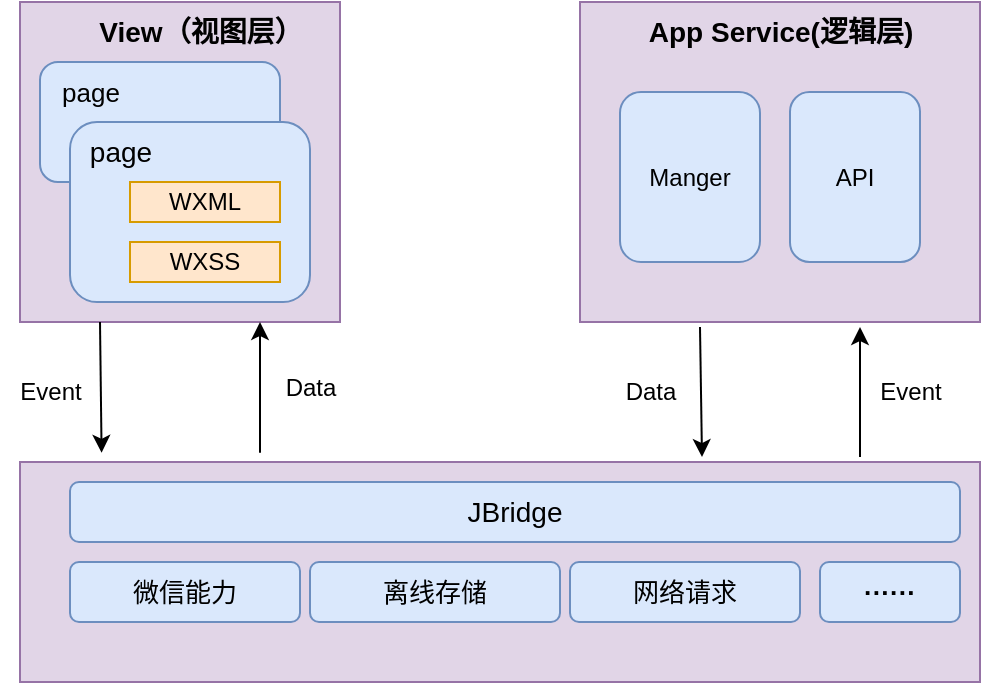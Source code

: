 <mxfile version="21.2.9" type="github">
  <diagram id="C5RBs43oDa-KdzZeNtuy" name="Page-1">
    <mxGraphModel dx="696" dy="618" grid="1" gridSize="10" guides="1" tooltips="1" connect="1" arrows="1" fold="1" page="1" pageScale="1" pageWidth="827" pageHeight="1169" math="0" shadow="0">
      <root>
        <mxCell id="WIyWlLk6GJQsqaUBKTNV-0" />
        <mxCell id="WIyWlLk6GJQsqaUBKTNV-1" parent="WIyWlLk6GJQsqaUBKTNV-0" />
        <mxCell id="59706knupUUgMJdXaj_e-0" value="" style="whiteSpace=wrap;html=1;aspect=fixed;align=left;fillColor=#e1d5e7;strokeColor=#9673a6;" vertex="1" parent="WIyWlLk6GJQsqaUBKTNV-1">
          <mxGeometry x="60" y="140" width="160" height="160" as="geometry" />
        </mxCell>
        <mxCell id="59706knupUUgMJdXaj_e-1" value="&lt;b&gt;&lt;font style=&quot;font-size: 14px;&quot;&gt;View（视图层）&lt;/font&gt;&lt;/b&gt;" style="text;html=1;align=center;verticalAlign=middle;resizable=0;points=[];autosize=1;strokeColor=none;fillColor=none;" vertex="1" parent="WIyWlLk6GJQsqaUBKTNV-1">
          <mxGeometry x="85" y="140" width="130" height="30" as="geometry" />
        </mxCell>
        <mxCell id="59706knupUUgMJdXaj_e-2" value="" style="rounded=1;whiteSpace=wrap;html=1;fillColor=#dae8fc;strokeColor=#6c8ebf;" vertex="1" parent="WIyWlLk6GJQsqaUBKTNV-1">
          <mxGeometry x="70" y="170" width="120" height="60" as="geometry" />
        </mxCell>
        <mxCell id="59706knupUUgMJdXaj_e-3" value="" style="rounded=1;whiteSpace=wrap;html=1;fillColor=#dae8fc;strokeColor=#6c8ebf;" vertex="1" parent="WIyWlLk6GJQsqaUBKTNV-1">
          <mxGeometry x="85" y="200" width="120" height="90" as="geometry" />
        </mxCell>
        <mxCell id="59706knupUUgMJdXaj_e-4" value="&lt;font style=&quot;font-size: 13px;&quot;&gt;page&lt;/font&gt;" style="text;html=1;align=center;verticalAlign=middle;resizable=0;points=[];autosize=1;strokeColor=none;fillColor=none;" vertex="1" parent="WIyWlLk6GJQsqaUBKTNV-1">
          <mxGeometry x="70" y="170" width="50" height="30" as="geometry" />
        </mxCell>
        <mxCell id="59706knupUUgMJdXaj_e-5" value="&lt;font style=&quot;font-size: 14px;&quot;&gt;page&lt;/font&gt;" style="text;html=1;align=center;verticalAlign=middle;resizable=0;points=[];autosize=1;strokeColor=none;fillColor=none;" vertex="1" parent="WIyWlLk6GJQsqaUBKTNV-1">
          <mxGeometry x="85" y="200" width="50" height="30" as="geometry" />
        </mxCell>
        <mxCell id="59706knupUUgMJdXaj_e-6" value="WXML" style="whiteSpace=wrap;html=1;fillColor=#ffe6cc;strokeColor=#d79b00;" vertex="1" parent="WIyWlLk6GJQsqaUBKTNV-1">
          <mxGeometry x="115" y="230" width="75" height="20" as="geometry" />
        </mxCell>
        <mxCell id="59706knupUUgMJdXaj_e-7" value="WXSS" style="whiteSpace=wrap;html=1;fillColor=#ffe6cc;strokeColor=#d79b00;" vertex="1" parent="WIyWlLk6GJQsqaUBKTNV-1">
          <mxGeometry x="115" y="260" width="75" height="20" as="geometry" />
        </mxCell>
        <mxCell id="59706knupUUgMJdXaj_e-8" value="" style="whiteSpace=wrap;html=1;align=left;fillColor=#e1d5e7;strokeColor=#9673a6;" vertex="1" parent="WIyWlLk6GJQsqaUBKTNV-1">
          <mxGeometry x="340" y="140" width="200" height="160" as="geometry" />
        </mxCell>
        <mxCell id="59706knupUUgMJdXaj_e-9" value="&lt;span style=&quot;font-size: 14px;&quot;&gt;&lt;b&gt;App Service(逻辑层)&lt;/b&gt;&lt;/span&gt;" style="text;html=1;align=center;verticalAlign=middle;resizable=0;points=[];autosize=1;strokeColor=none;fillColor=none;" vertex="1" parent="WIyWlLk6GJQsqaUBKTNV-1">
          <mxGeometry x="360" y="140" width="160" height="30" as="geometry" />
        </mxCell>
        <mxCell id="59706knupUUgMJdXaj_e-10" value="Manger" style="rounded=1;whiteSpace=wrap;html=1;fillColor=#dae8fc;strokeColor=#6c8ebf;" vertex="1" parent="WIyWlLk6GJQsqaUBKTNV-1">
          <mxGeometry x="360" y="185" width="70" height="85" as="geometry" />
        </mxCell>
        <mxCell id="59706knupUUgMJdXaj_e-11" value="API" style="rounded=1;whiteSpace=wrap;html=1;fillColor=#dae8fc;strokeColor=#6c8ebf;" vertex="1" parent="WIyWlLk6GJQsqaUBKTNV-1">
          <mxGeometry x="445" y="185" width="65" height="85" as="geometry" />
        </mxCell>
        <mxCell id="59706knupUUgMJdXaj_e-16" value="" style="whiteSpace=wrap;html=1;align=left;fillColor=#e1d5e7;strokeColor=#9673a6;" vertex="1" parent="WIyWlLk6GJQsqaUBKTNV-1">
          <mxGeometry x="60" y="370" width="480" height="110" as="geometry" />
        </mxCell>
        <mxCell id="59706knupUUgMJdXaj_e-17" value="" style="endArrow=classic;html=1;rounded=0;entryX=0.085;entryY=-0.042;entryDx=0;entryDy=0;entryPerimeter=0;" edge="1" parent="WIyWlLk6GJQsqaUBKTNV-1" target="59706knupUUgMJdXaj_e-16">
          <mxGeometry width="50" height="50" relative="1" as="geometry">
            <mxPoint x="100" y="300" as="sourcePoint" />
            <mxPoint x="150" y="250" as="targetPoint" />
          </mxGeometry>
        </mxCell>
        <mxCell id="59706knupUUgMJdXaj_e-18" value="Event" style="text;html=1;align=center;verticalAlign=middle;resizable=0;points=[];autosize=1;strokeColor=none;fillColor=none;" vertex="1" parent="WIyWlLk6GJQsqaUBKTNV-1">
          <mxGeometry x="50" y="320" width="50" height="30" as="geometry" />
        </mxCell>
        <mxCell id="59706knupUUgMJdXaj_e-19" value="" style="endArrow=classic;html=1;rounded=0;entryX=0.75;entryY=1;entryDx=0;entryDy=0;exitX=0.25;exitY=-0.042;exitDx=0;exitDy=0;exitPerimeter=0;" edge="1" parent="WIyWlLk6GJQsqaUBKTNV-1" source="59706knupUUgMJdXaj_e-16" target="59706knupUUgMJdXaj_e-0">
          <mxGeometry width="50" height="50" relative="1" as="geometry">
            <mxPoint x="180" y="360" as="sourcePoint" />
            <mxPoint x="190" y="330" as="targetPoint" />
          </mxGeometry>
        </mxCell>
        <mxCell id="59706knupUUgMJdXaj_e-20" value="Data" style="text;html=1;align=center;verticalAlign=middle;resizable=0;points=[];autosize=1;strokeColor=none;fillColor=none;" vertex="1" parent="WIyWlLk6GJQsqaUBKTNV-1">
          <mxGeometry x="180" y="318" width="50" height="30" as="geometry" />
        </mxCell>
        <mxCell id="59706knupUUgMJdXaj_e-21" value="" style="endArrow=classic;html=1;rounded=0;entryX=0.085;entryY=-0.042;entryDx=0;entryDy=0;entryPerimeter=0;" edge="1" parent="WIyWlLk6GJQsqaUBKTNV-1">
          <mxGeometry width="50" height="50" relative="1" as="geometry">
            <mxPoint x="400" y="302.5" as="sourcePoint" />
            <mxPoint x="401" y="367.5" as="targetPoint" />
          </mxGeometry>
        </mxCell>
        <mxCell id="59706knupUUgMJdXaj_e-22" value="Event" style="text;html=1;align=center;verticalAlign=middle;resizable=0;points=[];autosize=1;strokeColor=none;fillColor=none;" vertex="1" parent="WIyWlLk6GJQsqaUBKTNV-1">
          <mxGeometry x="480" y="320" width="50" height="30" as="geometry" />
        </mxCell>
        <mxCell id="59706knupUUgMJdXaj_e-23" value="" style="endArrow=classic;html=1;rounded=0;entryX=0.75;entryY=1;entryDx=0;entryDy=0;exitX=0.25;exitY=-0.042;exitDx=0;exitDy=0;exitPerimeter=0;" edge="1" parent="WIyWlLk6GJQsqaUBKTNV-1">
          <mxGeometry width="50" height="50" relative="1" as="geometry">
            <mxPoint x="480" y="367.5" as="sourcePoint" />
            <mxPoint x="480" y="302.5" as="targetPoint" />
          </mxGeometry>
        </mxCell>
        <mxCell id="59706knupUUgMJdXaj_e-24" value="Data" style="text;html=1;align=center;verticalAlign=middle;resizable=0;points=[];autosize=1;strokeColor=none;fillColor=none;" vertex="1" parent="WIyWlLk6GJQsqaUBKTNV-1">
          <mxGeometry x="350" y="320" width="50" height="30" as="geometry" />
        </mxCell>
        <mxCell id="59706knupUUgMJdXaj_e-25" value="&lt;font style=&quot;font-size: 14px;&quot;&gt;JBridge&lt;/font&gt;" style="rounded=1;whiteSpace=wrap;html=1;fillColor=#dae8fc;strokeColor=#6c8ebf;" vertex="1" parent="WIyWlLk6GJQsqaUBKTNV-1">
          <mxGeometry x="85" y="380" width="445" height="30" as="geometry" />
        </mxCell>
        <mxCell id="59706knupUUgMJdXaj_e-26" value="&lt;font style=&quot;font-size: 13px;&quot;&gt;微信能力&lt;/font&gt;" style="rounded=1;whiteSpace=wrap;html=1;fillColor=#dae8fc;strokeColor=#6c8ebf;" vertex="1" parent="WIyWlLk6GJQsqaUBKTNV-1">
          <mxGeometry x="85" y="420" width="115" height="30" as="geometry" />
        </mxCell>
        <mxCell id="59706knupUUgMJdXaj_e-27" value="&lt;font style=&quot;font-size: 13px;&quot;&gt;离线存储&lt;/font&gt;" style="rounded=1;whiteSpace=wrap;html=1;fillColor=#dae8fc;strokeColor=#6c8ebf;" vertex="1" parent="WIyWlLk6GJQsqaUBKTNV-1">
          <mxGeometry x="205" y="420" width="125" height="30" as="geometry" />
        </mxCell>
        <mxCell id="59706knupUUgMJdXaj_e-28" value="&lt;font style=&quot;font-size: 13px;&quot;&gt;网络请求&lt;/font&gt;" style="rounded=1;whiteSpace=wrap;html=1;fillColor=#dae8fc;strokeColor=#6c8ebf;" vertex="1" parent="WIyWlLk6GJQsqaUBKTNV-1">
          <mxGeometry x="335" y="420" width="115" height="30" as="geometry" />
        </mxCell>
        <mxCell id="59706knupUUgMJdXaj_e-29" value="&lt;b&gt;&lt;font style=&quot;font-size: 13px;&quot;&gt;······&lt;/font&gt;&lt;/b&gt;" style="rounded=1;whiteSpace=wrap;html=1;fillColor=#dae8fc;strokeColor=#6c8ebf;" vertex="1" parent="WIyWlLk6GJQsqaUBKTNV-1">
          <mxGeometry x="460" y="420" width="70" height="30" as="geometry" />
        </mxCell>
      </root>
    </mxGraphModel>
  </diagram>
</mxfile>
